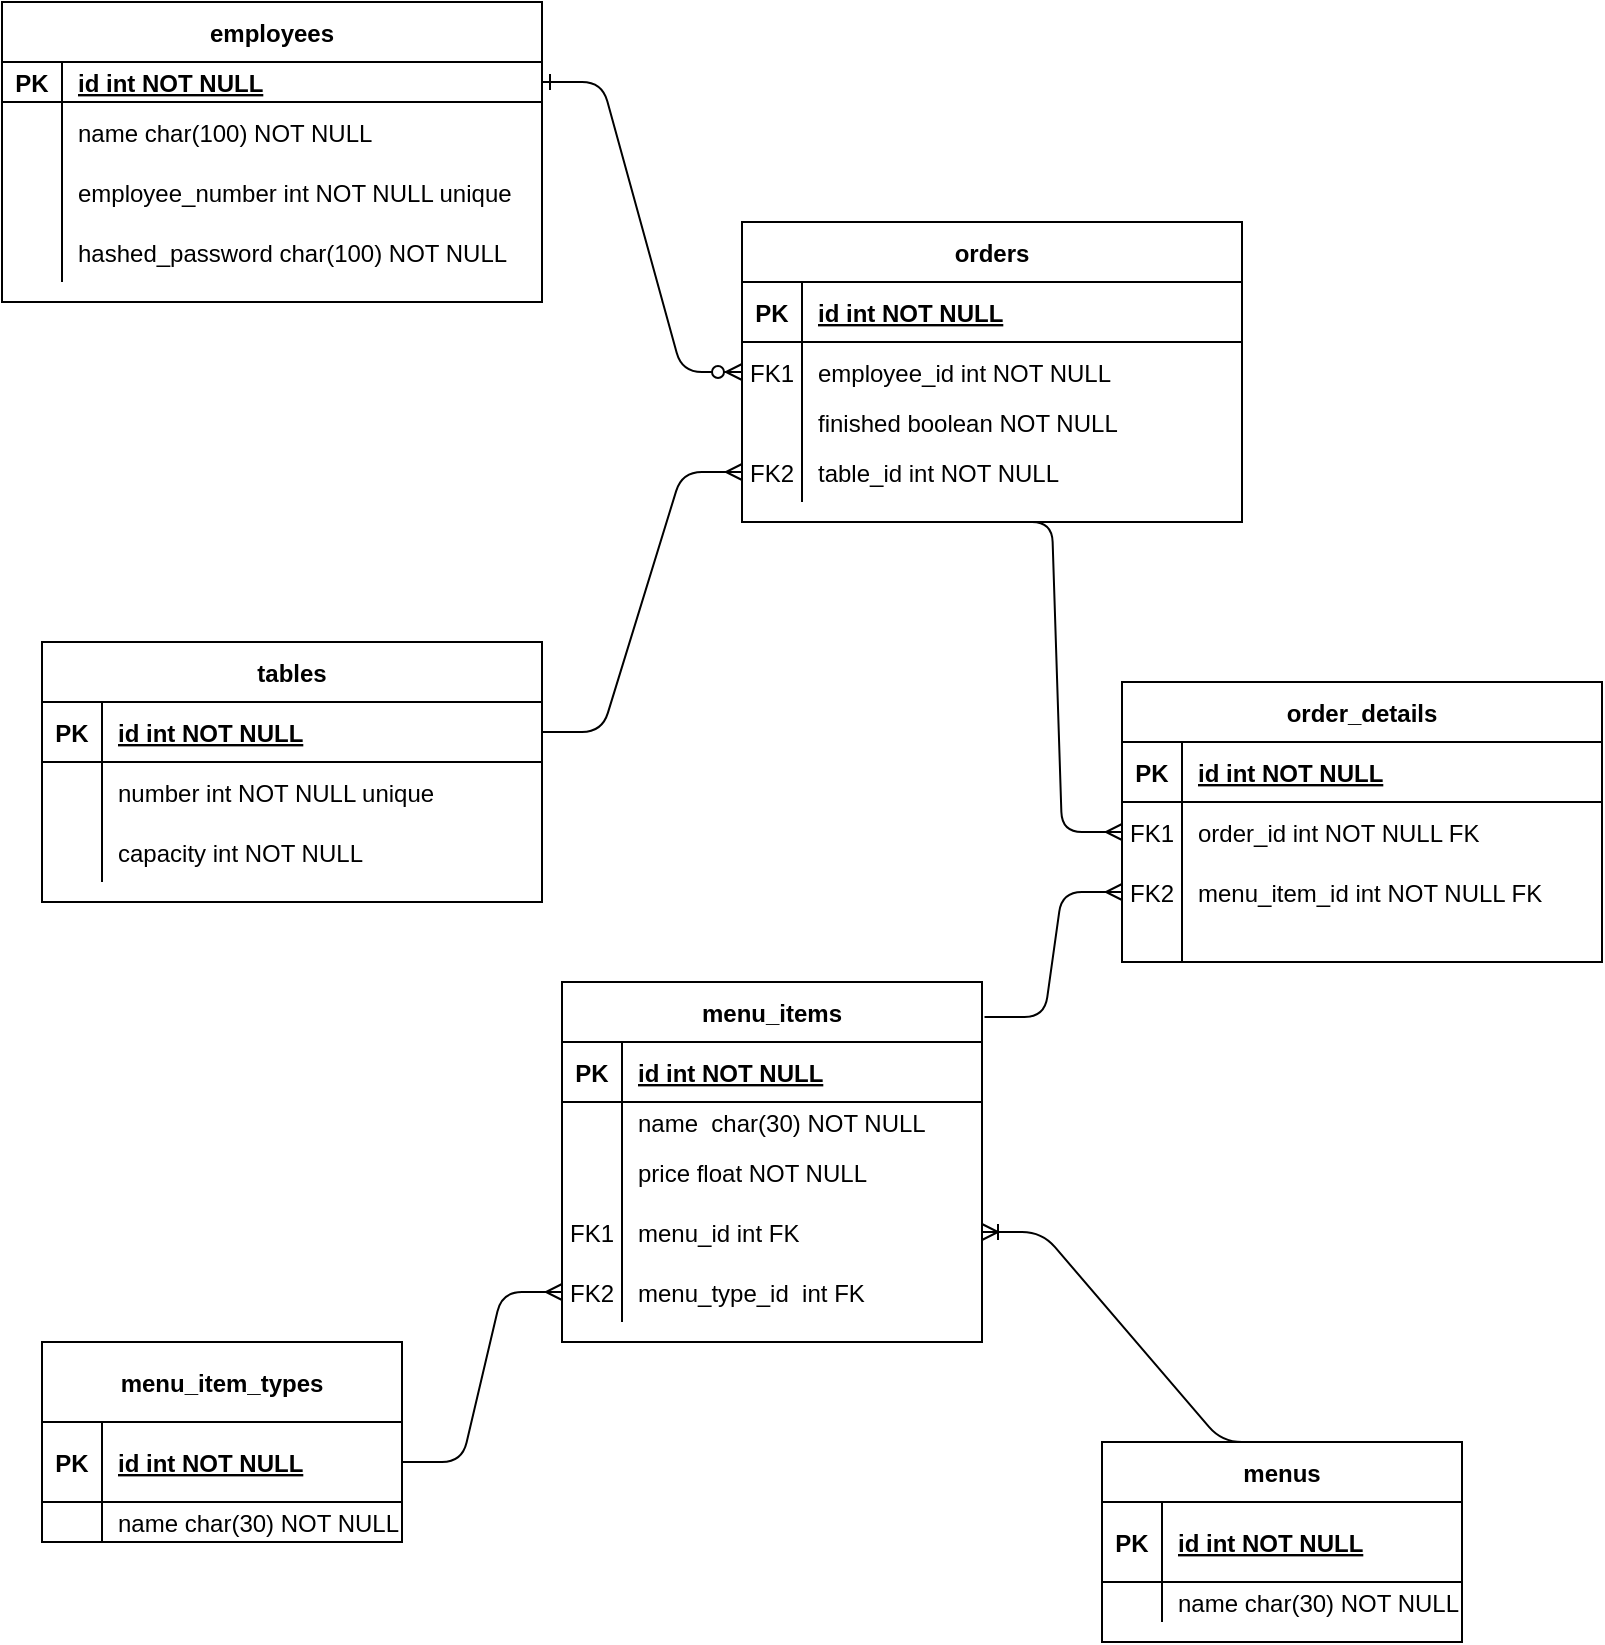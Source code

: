 <mxfile version="13.7.9" type="device"><diagram id="R2lEEEUBdFMjLlhIrx00" name="Page-1"><mxGraphModel dx="1264" dy="592" grid="1" gridSize="10" guides="1" tooltips="1" connect="1" arrows="1" fold="1" page="1" pageScale="1" pageWidth="850" pageHeight="1100" math="0" shadow="0" extFonts="Permanent Marker^https://fonts.googleapis.com/css?family=Permanent+Marker"><root><mxCell id="0"/><mxCell id="1" parent="0"/><mxCell id="C-vyLk0tnHw3VtMMgP7b-1" value="" style="edgeStyle=entityRelationEdgeStyle;endArrow=ERzeroToMany;startArrow=ERone;endFill=1;startFill=0;" parent="1" source="C-vyLk0tnHw3VtMMgP7b-24" target="C-vyLk0tnHw3VtMMgP7b-6" edge="1"><mxGeometry width="100" height="100" relative="1" as="geometry"><mxPoint x="340" y="720" as="sourcePoint"/><mxPoint x="440" y="620" as="targetPoint"/></mxGeometry></mxCell><mxCell id="CxByVcyvrKSlMDPvFRjc-33" value="" style="edgeStyle=entityRelationEdgeStyle;fontSize=12;html=1;endArrow=ERmany;" edge="1" parent="1" source="C-vyLk0tnHw3VtMMgP7b-14" target="CxByVcyvrKSlMDPvFRjc-2"><mxGeometry width="100" height="100" relative="1" as="geometry"><mxPoint x="490" y="360" as="sourcePoint"/><mxPoint x="610" y="450" as="targetPoint"/></mxGeometry></mxCell><mxCell id="CxByVcyvrKSlMDPvFRjc-48" value="" style="edgeStyle=entityRelationEdgeStyle;fontSize=12;html=1;endArrow=ERmany;entryX=0;entryY=0.5;entryDx=0;entryDy=0;exitX=0.5;exitY=1;exitDx=0;exitDy=0;" edge="1" parent="1" source="C-vyLk0tnHw3VtMMgP7b-2" target="CxByVcyvrKSlMDPvFRjc-38"><mxGeometry width="100" height="100" relative="1" as="geometry"><mxPoint x="610" y="368" as="sourcePoint"/><mxPoint x="770" y="620" as="targetPoint"/></mxGeometry></mxCell><mxCell id="C-vyLk0tnHw3VtMMgP7b-23" value="employees" style="shape=table;startSize=30;container=1;collapsible=1;childLayout=tableLayout;fixedRows=1;rowLines=0;fontStyle=1;align=center;resizeLast=1;" parent="1" vertex="1"><mxGeometry x="30" y="150" width="270" height="150" as="geometry"/></mxCell><mxCell id="C-vyLk0tnHw3VtMMgP7b-24" value="" style="shape=partialRectangle;collapsible=0;dropTarget=0;pointerEvents=0;fillColor=none;points=[[0,0.5],[1,0.5]];portConstraint=eastwest;top=0;left=0;right=0;bottom=1;" parent="C-vyLk0tnHw3VtMMgP7b-23" vertex="1"><mxGeometry y="30" width="270" height="20" as="geometry"/></mxCell><mxCell id="C-vyLk0tnHw3VtMMgP7b-25" value="PK" style="shape=partialRectangle;overflow=hidden;connectable=0;fillColor=none;top=0;left=0;bottom=0;right=0;fontStyle=1;" parent="C-vyLk0tnHw3VtMMgP7b-24" vertex="1"><mxGeometry width="30" height="20" as="geometry"/></mxCell><mxCell id="C-vyLk0tnHw3VtMMgP7b-26" value="id int NOT NULL " style="shape=partialRectangle;overflow=hidden;connectable=0;fillColor=none;top=0;left=0;bottom=0;right=0;align=left;spacingLeft=6;fontStyle=5;" parent="C-vyLk0tnHw3VtMMgP7b-24" vertex="1"><mxGeometry x="30" width="240" height="20" as="geometry"/></mxCell><mxCell id="C-vyLk0tnHw3VtMMgP7b-27" value="" style="shape=partialRectangle;collapsible=0;dropTarget=0;pointerEvents=0;fillColor=none;points=[[0,0.5],[1,0.5]];portConstraint=eastwest;top=0;left=0;right=0;bottom=0;" parent="C-vyLk0tnHw3VtMMgP7b-23" vertex="1"><mxGeometry y="50" width="270" height="30" as="geometry"/></mxCell><mxCell id="C-vyLk0tnHw3VtMMgP7b-28" value="" style="shape=partialRectangle;overflow=hidden;connectable=0;fillColor=none;top=0;left=0;bottom=0;right=0;" parent="C-vyLk0tnHw3VtMMgP7b-27" vertex="1"><mxGeometry width="30" height="30" as="geometry"/></mxCell><mxCell id="C-vyLk0tnHw3VtMMgP7b-29" value="name char(100) NOT NULL" style="shape=partialRectangle;overflow=hidden;connectable=0;fillColor=none;top=0;left=0;bottom=0;right=0;align=left;spacingLeft=6;" parent="C-vyLk0tnHw3VtMMgP7b-27" vertex="1"><mxGeometry x="30" width="240" height="30" as="geometry"/></mxCell><mxCell id="CxByVcyvrKSlMDPvFRjc-24" value="" style="shape=partialRectangle;collapsible=0;dropTarget=0;pointerEvents=0;fillColor=none;points=[[0,0.5],[1,0.5]];portConstraint=eastwest;top=0;left=0;right=0;bottom=0;" vertex="1" parent="C-vyLk0tnHw3VtMMgP7b-23"><mxGeometry y="80" width="270" height="30" as="geometry"/></mxCell><mxCell id="CxByVcyvrKSlMDPvFRjc-25" value="" style="shape=partialRectangle;overflow=hidden;connectable=0;fillColor=none;top=0;left=0;bottom=0;right=0;" vertex="1" parent="CxByVcyvrKSlMDPvFRjc-24"><mxGeometry width="30" height="30" as="geometry"/></mxCell><mxCell id="CxByVcyvrKSlMDPvFRjc-26" value="employee_number int NOT NULL unique" style="shape=partialRectangle;overflow=hidden;connectable=0;fillColor=none;top=0;left=0;bottom=0;right=0;align=left;spacingLeft=6;" vertex="1" parent="CxByVcyvrKSlMDPvFRjc-24"><mxGeometry x="30" width="240" height="30" as="geometry"/></mxCell><mxCell id="CxByVcyvrKSlMDPvFRjc-27" value="" style="shape=partialRectangle;collapsible=0;dropTarget=0;pointerEvents=0;fillColor=none;points=[[0,0.5],[1,0.5]];portConstraint=eastwest;top=0;left=0;right=0;bottom=0;" vertex="1" parent="C-vyLk0tnHw3VtMMgP7b-23"><mxGeometry y="110" width="270" height="30" as="geometry"/></mxCell><mxCell id="CxByVcyvrKSlMDPvFRjc-28" value="" style="shape=partialRectangle;overflow=hidden;connectable=0;fillColor=none;top=0;left=0;bottom=0;right=0;" vertex="1" parent="CxByVcyvrKSlMDPvFRjc-27"><mxGeometry width="30" height="30" as="geometry"/></mxCell><mxCell id="CxByVcyvrKSlMDPvFRjc-29" value="hashed_password char(100) NOT NULL" style="shape=partialRectangle;overflow=hidden;connectable=0;fillColor=none;top=0;left=0;bottom=0;right=0;align=left;spacingLeft=6;" vertex="1" parent="CxByVcyvrKSlMDPvFRjc-27"><mxGeometry x="30" width="240" height="30" as="geometry"/></mxCell><mxCell id="CxByVcyvrKSlMDPvFRjc-79" value="" style="edgeStyle=entityRelationEdgeStyle;fontSize=12;html=1;endArrow=ERmany;exitX=1.006;exitY=0.097;exitDx=0;exitDy=0;entryX=0;entryY=0.5;entryDx=0;entryDy=0;exitPerimeter=0;" edge="1" parent="1" source="CxByVcyvrKSlMDPvFRjc-50" target="CxByVcyvrKSlMDPvFRjc-41"><mxGeometry width="100" height="100" relative="1" as="geometry"><mxPoint x="640" y="660" as="sourcePoint"/><mxPoint x="740" y="560" as="targetPoint"/></mxGeometry></mxCell><mxCell id="CxByVcyvrKSlMDPvFRjc-93" value="" style="edgeStyle=entityRelationEdgeStyle;fontSize=12;html=1;endArrow=ERmany;" edge="1" parent="1" source="CxByVcyvrKSlMDPvFRjc-81" target="CxByVcyvrKSlMDPvFRjc-76"><mxGeometry width="100" height="100" relative="1" as="geometry"><mxPoint x="1010" y="420" as="sourcePoint"/><mxPoint x="740" y="560" as="targetPoint"/></mxGeometry></mxCell><mxCell id="C-vyLk0tnHw3VtMMgP7b-13" value="tables" style="shape=table;startSize=30;container=1;collapsible=1;childLayout=tableLayout;fixedRows=1;rowLines=0;fontStyle=1;align=center;resizeLast=1;" parent="1" vertex="1"><mxGeometry x="50" y="470" width="250" height="130" as="geometry"/></mxCell><mxCell id="C-vyLk0tnHw3VtMMgP7b-14" value="" style="shape=partialRectangle;collapsible=0;dropTarget=0;pointerEvents=0;fillColor=none;points=[[0,0.5],[1,0.5]];portConstraint=eastwest;top=0;left=0;right=0;bottom=1;" parent="C-vyLk0tnHw3VtMMgP7b-13" vertex="1"><mxGeometry y="30" width="250" height="30" as="geometry"/></mxCell><mxCell id="C-vyLk0tnHw3VtMMgP7b-15" value="PK" style="shape=partialRectangle;overflow=hidden;connectable=0;fillColor=none;top=0;left=0;bottom=0;right=0;fontStyle=1;" parent="C-vyLk0tnHw3VtMMgP7b-14" vertex="1"><mxGeometry width="30" height="30" as="geometry"/></mxCell><mxCell id="C-vyLk0tnHw3VtMMgP7b-16" value="id int NOT NULL " style="shape=partialRectangle;overflow=hidden;connectable=0;fillColor=none;top=0;left=0;bottom=0;right=0;align=left;spacingLeft=6;fontStyle=5;" parent="C-vyLk0tnHw3VtMMgP7b-14" vertex="1"><mxGeometry x="30" width="220" height="30" as="geometry"/></mxCell><mxCell id="C-vyLk0tnHw3VtMMgP7b-17" value="" style="shape=partialRectangle;collapsible=0;dropTarget=0;pointerEvents=0;fillColor=none;points=[[0,0.5],[1,0.5]];portConstraint=eastwest;top=0;left=0;right=0;bottom=0;" parent="C-vyLk0tnHw3VtMMgP7b-13" vertex="1"><mxGeometry y="60" width="250" height="30" as="geometry"/></mxCell><mxCell id="C-vyLk0tnHw3VtMMgP7b-18" value="" style="shape=partialRectangle;overflow=hidden;connectable=0;fillColor=none;top=0;left=0;bottom=0;right=0;" parent="C-vyLk0tnHw3VtMMgP7b-17" vertex="1"><mxGeometry width="30" height="30" as="geometry"/></mxCell><mxCell id="C-vyLk0tnHw3VtMMgP7b-19" value="number int NOT NULL unique" style="shape=partialRectangle;overflow=hidden;connectable=0;fillColor=none;top=0;left=0;bottom=0;right=0;align=left;spacingLeft=6;" parent="C-vyLk0tnHw3VtMMgP7b-17" vertex="1"><mxGeometry x="30" width="220" height="30" as="geometry"/></mxCell><mxCell id="C-vyLk0tnHw3VtMMgP7b-20" value="" style="shape=partialRectangle;collapsible=0;dropTarget=0;pointerEvents=0;fillColor=none;points=[[0,0.5],[1,0.5]];portConstraint=eastwest;top=0;left=0;right=0;bottom=0;" parent="C-vyLk0tnHw3VtMMgP7b-13" vertex="1"><mxGeometry y="90" width="250" height="30" as="geometry"/></mxCell><mxCell id="C-vyLk0tnHw3VtMMgP7b-21" value="" style="shape=partialRectangle;overflow=hidden;connectable=0;fillColor=none;top=0;left=0;bottom=0;right=0;" parent="C-vyLk0tnHw3VtMMgP7b-20" vertex="1"><mxGeometry width="30" height="30" as="geometry"/></mxCell><mxCell id="C-vyLk0tnHw3VtMMgP7b-22" value="capacity int NOT NULL" style="shape=partialRectangle;overflow=hidden;connectable=0;fillColor=none;top=0;left=0;bottom=0;right=0;align=left;spacingLeft=6;" parent="C-vyLk0tnHw3VtMMgP7b-20" vertex="1"><mxGeometry x="30" width="220" height="30" as="geometry"/></mxCell><mxCell id="C-vyLk0tnHw3VtMMgP7b-2" value="orders" style="shape=table;startSize=30;container=1;collapsible=1;childLayout=tableLayout;fixedRows=1;rowLines=0;fontStyle=1;align=center;resizeLast=1;" parent="1" vertex="1"><mxGeometry x="400" y="260" width="250" height="150" as="geometry"/></mxCell><mxCell id="C-vyLk0tnHw3VtMMgP7b-3" value="" style="shape=partialRectangle;collapsible=0;dropTarget=0;pointerEvents=0;fillColor=none;points=[[0,0.5],[1,0.5]];portConstraint=eastwest;top=0;left=0;right=0;bottom=1;" parent="C-vyLk0tnHw3VtMMgP7b-2" vertex="1"><mxGeometry y="30" width="250" height="30" as="geometry"/></mxCell><mxCell id="C-vyLk0tnHw3VtMMgP7b-4" value="PK" style="shape=partialRectangle;overflow=hidden;connectable=0;fillColor=none;top=0;left=0;bottom=0;right=0;fontStyle=1;" parent="C-vyLk0tnHw3VtMMgP7b-3" vertex="1"><mxGeometry width="30" height="30" as="geometry"/></mxCell><mxCell id="C-vyLk0tnHw3VtMMgP7b-5" value="id int NOT NULL " style="shape=partialRectangle;overflow=hidden;connectable=0;fillColor=none;top=0;left=0;bottom=0;right=0;align=left;spacingLeft=6;fontStyle=5;" parent="C-vyLk0tnHw3VtMMgP7b-3" vertex="1"><mxGeometry x="30" width="220" height="30" as="geometry"/></mxCell><mxCell id="C-vyLk0tnHw3VtMMgP7b-6" value="" style="shape=partialRectangle;collapsible=0;dropTarget=0;pointerEvents=0;fillColor=none;points=[[0,0.5],[1,0.5]];portConstraint=eastwest;top=0;left=0;right=0;bottom=0;" parent="C-vyLk0tnHw3VtMMgP7b-2" vertex="1"><mxGeometry y="60" width="250" height="30" as="geometry"/></mxCell><mxCell id="C-vyLk0tnHw3VtMMgP7b-7" value="FK1" style="shape=partialRectangle;overflow=hidden;connectable=0;fillColor=none;top=0;left=0;bottom=0;right=0;" parent="C-vyLk0tnHw3VtMMgP7b-6" vertex="1"><mxGeometry width="30" height="30" as="geometry"/></mxCell><mxCell id="C-vyLk0tnHw3VtMMgP7b-8" value="employee_id int NOT NULL" style="shape=partialRectangle;overflow=hidden;connectable=0;fillColor=none;top=0;left=0;bottom=0;right=0;align=left;spacingLeft=6;" parent="C-vyLk0tnHw3VtMMgP7b-6" vertex="1"><mxGeometry x="30" width="220" height="30" as="geometry"/></mxCell><mxCell id="C-vyLk0tnHw3VtMMgP7b-9" value="" style="shape=partialRectangle;collapsible=0;dropTarget=0;pointerEvents=0;fillColor=none;points=[[0,0.5],[1,0.5]];portConstraint=eastwest;top=0;left=0;right=0;bottom=0;" parent="C-vyLk0tnHw3VtMMgP7b-2" vertex="1"><mxGeometry y="90" width="250" height="20" as="geometry"/></mxCell><mxCell id="C-vyLk0tnHw3VtMMgP7b-10" value="" style="shape=partialRectangle;overflow=hidden;connectable=0;fillColor=none;top=0;left=0;bottom=0;right=0;" parent="C-vyLk0tnHw3VtMMgP7b-9" vertex="1"><mxGeometry width="30" height="20" as="geometry"/></mxCell><mxCell id="C-vyLk0tnHw3VtMMgP7b-11" value="finished boolean NOT NULL" style="shape=partialRectangle;overflow=hidden;connectable=0;fillColor=none;top=0;left=0;bottom=0;right=0;align=left;spacingLeft=6;" parent="C-vyLk0tnHw3VtMMgP7b-9" vertex="1"><mxGeometry x="30" width="220" height="20" as="geometry"/></mxCell><mxCell id="CxByVcyvrKSlMDPvFRjc-2" value="" style="shape=partialRectangle;collapsible=0;dropTarget=0;pointerEvents=0;fillColor=none;points=[[0,0.5],[1,0.5]];portConstraint=eastwest;top=0;left=0;right=0;bottom=0;" vertex="1" parent="C-vyLk0tnHw3VtMMgP7b-2"><mxGeometry y="110" width="250" height="30" as="geometry"/></mxCell><mxCell id="CxByVcyvrKSlMDPvFRjc-3" value="FK2" style="shape=partialRectangle;overflow=hidden;connectable=0;fillColor=none;top=0;left=0;bottom=0;right=0;" vertex="1" parent="CxByVcyvrKSlMDPvFRjc-2"><mxGeometry width="30" height="30" as="geometry"/></mxCell><mxCell id="CxByVcyvrKSlMDPvFRjc-4" value="table_id int NOT NULL" style="shape=partialRectangle;overflow=hidden;connectable=0;fillColor=none;top=0;left=0;bottom=0;right=0;align=left;spacingLeft=6;" vertex="1" parent="CxByVcyvrKSlMDPvFRjc-2"><mxGeometry x="30" width="220" height="30" as="geometry"/></mxCell><mxCell id="CxByVcyvrKSlMDPvFRjc-34" value="order_details" style="shape=table;startSize=30;container=1;collapsible=1;childLayout=tableLayout;fixedRows=1;rowLines=0;fontStyle=1;align=center;resizeLast=1;" vertex="1" parent="1"><mxGeometry x="590" y="490" width="240" height="140" as="geometry"/></mxCell><mxCell id="CxByVcyvrKSlMDPvFRjc-35" value="" style="shape=partialRectangle;collapsible=0;dropTarget=0;pointerEvents=0;fillColor=none;top=0;left=0;bottom=1;right=0;points=[[0,0.5],[1,0.5]];portConstraint=eastwest;" vertex="1" parent="CxByVcyvrKSlMDPvFRjc-34"><mxGeometry y="30" width="240" height="30" as="geometry"/></mxCell><mxCell id="CxByVcyvrKSlMDPvFRjc-36" value="PK" style="shape=partialRectangle;connectable=0;fillColor=none;top=0;left=0;bottom=0;right=0;fontStyle=1;overflow=hidden;" vertex="1" parent="CxByVcyvrKSlMDPvFRjc-35"><mxGeometry width="30" height="30" as="geometry"/></mxCell><mxCell id="CxByVcyvrKSlMDPvFRjc-37" value="id int NOT NULL" style="shape=partialRectangle;connectable=0;fillColor=none;top=0;left=0;bottom=0;right=0;align=left;spacingLeft=6;fontStyle=5;overflow=hidden;" vertex="1" parent="CxByVcyvrKSlMDPvFRjc-35"><mxGeometry x="30" width="210" height="30" as="geometry"/></mxCell><mxCell id="CxByVcyvrKSlMDPvFRjc-38" value="" style="shape=partialRectangle;collapsible=0;dropTarget=0;pointerEvents=0;fillColor=none;top=0;left=0;bottom=0;right=0;points=[[0,0.5],[1,0.5]];portConstraint=eastwest;" vertex="1" parent="CxByVcyvrKSlMDPvFRjc-34"><mxGeometry y="60" width="240" height="30" as="geometry"/></mxCell><mxCell id="CxByVcyvrKSlMDPvFRjc-39" value="FK1" style="shape=partialRectangle;connectable=0;fillColor=none;top=0;left=0;bottom=0;right=0;editable=1;overflow=hidden;" vertex="1" parent="CxByVcyvrKSlMDPvFRjc-38"><mxGeometry width="30" height="30" as="geometry"/></mxCell><mxCell id="CxByVcyvrKSlMDPvFRjc-40" value="order_id int NOT NULL FK" style="shape=partialRectangle;connectable=0;fillColor=none;top=0;left=0;bottom=0;right=0;align=left;spacingLeft=6;overflow=hidden;" vertex="1" parent="CxByVcyvrKSlMDPvFRjc-38"><mxGeometry x="30" width="210" height="30" as="geometry"/></mxCell><mxCell id="CxByVcyvrKSlMDPvFRjc-41" value="" style="shape=partialRectangle;collapsible=0;dropTarget=0;pointerEvents=0;fillColor=none;top=0;left=0;bottom=0;right=0;points=[[0,0.5],[1,0.5]];portConstraint=eastwest;" vertex="1" parent="CxByVcyvrKSlMDPvFRjc-34"><mxGeometry y="90" width="240" height="30" as="geometry"/></mxCell><mxCell id="CxByVcyvrKSlMDPvFRjc-42" value="FK2" style="shape=partialRectangle;connectable=0;fillColor=none;top=0;left=0;bottom=0;right=0;editable=1;overflow=hidden;" vertex="1" parent="CxByVcyvrKSlMDPvFRjc-41"><mxGeometry width="30" height="30" as="geometry"/></mxCell><mxCell id="CxByVcyvrKSlMDPvFRjc-43" value="menu_item_id int NOT NULL FK" style="shape=partialRectangle;connectable=0;fillColor=none;top=0;left=0;bottom=0;right=0;align=left;spacingLeft=6;overflow=hidden;" vertex="1" parent="CxByVcyvrKSlMDPvFRjc-41"><mxGeometry x="30" width="210" height="30" as="geometry"/></mxCell><mxCell id="CxByVcyvrKSlMDPvFRjc-44" value="" style="shape=partialRectangle;collapsible=0;dropTarget=0;pointerEvents=0;fillColor=none;top=0;left=0;bottom=0;right=0;points=[[0,0.5],[1,0.5]];portConstraint=eastwest;" vertex="1" parent="CxByVcyvrKSlMDPvFRjc-34"><mxGeometry y="120" width="240" height="20" as="geometry"/></mxCell><mxCell id="CxByVcyvrKSlMDPvFRjc-45" value="" style="shape=partialRectangle;connectable=0;fillColor=none;top=0;left=0;bottom=0;right=0;editable=1;overflow=hidden;" vertex="1" parent="CxByVcyvrKSlMDPvFRjc-44"><mxGeometry width="30" height="20" as="geometry"/></mxCell><mxCell id="CxByVcyvrKSlMDPvFRjc-46" value="" style="shape=partialRectangle;connectable=0;fillColor=none;top=0;left=0;bottom=0;right=0;align=left;spacingLeft=6;overflow=hidden;" vertex="1" parent="CxByVcyvrKSlMDPvFRjc-44"><mxGeometry x="30" width="210" height="20" as="geometry"/></mxCell><mxCell id="CxByVcyvrKSlMDPvFRjc-50" value="menu_items" style="shape=table;startSize=30;container=1;collapsible=1;childLayout=tableLayout;fixedRows=1;rowLines=0;fontStyle=1;align=center;resizeLast=1;" vertex="1" parent="1"><mxGeometry x="310" y="640" width="210" height="180" as="geometry"/></mxCell><mxCell id="CxByVcyvrKSlMDPvFRjc-51" value="" style="shape=partialRectangle;collapsible=0;dropTarget=0;pointerEvents=0;fillColor=none;top=0;left=0;bottom=1;right=0;points=[[0,0.5],[1,0.5]];portConstraint=eastwest;" vertex="1" parent="CxByVcyvrKSlMDPvFRjc-50"><mxGeometry y="30" width="210" height="30" as="geometry"/></mxCell><mxCell id="CxByVcyvrKSlMDPvFRjc-52" value="PK" style="shape=partialRectangle;connectable=0;fillColor=none;top=0;left=0;bottom=0;right=0;fontStyle=1;overflow=hidden;" vertex="1" parent="CxByVcyvrKSlMDPvFRjc-51"><mxGeometry width="30" height="30" as="geometry"/></mxCell><mxCell id="CxByVcyvrKSlMDPvFRjc-53" value="id int NOT NULL" style="shape=partialRectangle;connectable=0;fillColor=none;top=0;left=0;bottom=0;right=0;align=left;spacingLeft=6;fontStyle=5;overflow=hidden;" vertex="1" parent="CxByVcyvrKSlMDPvFRjc-51"><mxGeometry x="30" width="180" height="30" as="geometry"/></mxCell><mxCell id="CxByVcyvrKSlMDPvFRjc-54" value="" style="shape=partialRectangle;collapsible=0;dropTarget=0;pointerEvents=0;fillColor=none;top=0;left=0;bottom=0;right=0;points=[[0,0.5],[1,0.5]];portConstraint=eastwest;" vertex="1" parent="CxByVcyvrKSlMDPvFRjc-50"><mxGeometry y="60" width="210" height="20" as="geometry"/></mxCell><mxCell id="CxByVcyvrKSlMDPvFRjc-55" value="" style="shape=partialRectangle;connectable=0;fillColor=none;top=0;left=0;bottom=0;right=0;editable=1;overflow=hidden;" vertex="1" parent="CxByVcyvrKSlMDPvFRjc-54"><mxGeometry width="30" height="20" as="geometry"/></mxCell><mxCell id="CxByVcyvrKSlMDPvFRjc-56" value="name  char(30) NOT NULL" style="shape=partialRectangle;connectable=0;fillColor=none;top=0;left=0;bottom=0;right=0;align=left;spacingLeft=6;overflow=hidden;" vertex="1" parent="CxByVcyvrKSlMDPvFRjc-54"><mxGeometry x="30" width="180" height="20" as="geometry"/></mxCell><mxCell id="CxByVcyvrKSlMDPvFRjc-57" value="" style="shape=partialRectangle;collapsible=0;dropTarget=0;pointerEvents=0;fillColor=none;top=0;left=0;bottom=0;right=0;points=[[0,0.5],[1,0.5]];portConstraint=eastwest;" vertex="1" parent="CxByVcyvrKSlMDPvFRjc-50"><mxGeometry y="80" width="210" height="30" as="geometry"/></mxCell><mxCell id="CxByVcyvrKSlMDPvFRjc-58" value="" style="shape=partialRectangle;connectable=0;fillColor=none;top=0;left=0;bottom=0;right=0;editable=1;overflow=hidden;" vertex="1" parent="CxByVcyvrKSlMDPvFRjc-57"><mxGeometry width="30" height="30" as="geometry"/></mxCell><mxCell id="CxByVcyvrKSlMDPvFRjc-59" value="price float NOT NULL" style="shape=partialRectangle;connectable=0;fillColor=none;top=0;left=0;bottom=0;right=0;align=left;spacingLeft=6;overflow=hidden;" vertex="1" parent="CxByVcyvrKSlMDPvFRjc-57"><mxGeometry x="30" width="180" height="30" as="geometry"/></mxCell><mxCell id="CxByVcyvrKSlMDPvFRjc-60" value="" style="shape=partialRectangle;collapsible=0;dropTarget=0;pointerEvents=0;fillColor=none;top=0;left=0;bottom=0;right=0;points=[[0,0.5],[1,0.5]];portConstraint=eastwest;" vertex="1" parent="CxByVcyvrKSlMDPvFRjc-50"><mxGeometry y="110" width="210" height="30" as="geometry"/></mxCell><mxCell id="CxByVcyvrKSlMDPvFRjc-61" value="FK1" style="shape=partialRectangle;connectable=0;fillColor=none;top=0;left=0;bottom=0;right=0;editable=1;overflow=hidden;" vertex="1" parent="CxByVcyvrKSlMDPvFRjc-60"><mxGeometry width="30" height="30" as="geometry"/></mxCell><mxCell id="CxByVcyvrKSlMDPvFRjc-62" value="menu_id int FK" style="shape=partialRectangle;connectable=0;fillColor=none;top=0;left=0;bottom=0;right=0;align=left;spacingLeft=6;overflow=hidden;" vertex="1" parent="CxByVcyvrKSlMDPvFRjc-60"><mxGeometry x="30" width="180" height="30" as="geometry"/></mxCell><mxCell id="CxByVcyvrKSlMDPvFRjc-76" value="" style="shape=partialRectangle;collapsible=0;dropTarget=0;pointerEvents=0;fillColor=none;top=0;left=0;bottom=0;right=0;points=[[0,0.5],[1,0.5]];portConstraint=eastwest;" vertex="1" parent="CxByVcyvrKSlMDPvFRjc-50"><mxGeometry y="140" width="210" height="30" as="geometry"/></mxCell><mxCell id="CxByVcyvrKSlMDPvFRjc-77" value="FK2" style="shape=partialRectangle;connectable=0;fillColor=none;top=0;left=0;bottom=0;right=0;editable=1;overflow=hidden;" vertex="1" parent="CxByVcyvrKSlMDPvFRjc-76"><mxGeometry width="30" height="30" as="geometry"/></mxCell><mxCell id="CxByVcyvrKSlMDPvFRjc-78" value="menu_type_id  int FK" style="shape=partialRectangle;connectable=0;fillColor=none;top=0;left=0;bottom=0;right=0;align=left;spacingLeft=6;overflow=hidden;" vertex="1" parent="CxByVcyvrKSlMDPvFRjc-76"><mxGeometry x="30" width="180" height="30" as="geometry"/></mxCell><mxCell id="CxByVcyvrKSlMDPvFRjc-80" value="menu_item_types" style="shape=table;startSize=40;container=1;collapsible=1;childLayout=tableLayout;fixedRows=1;rowLines=0;fontStyle=1;align=center;resizeLast=1;" vertex="1" parent="1"><mxGeometry x="50" y="820" width="180" height="100" as="geometry"/></mxCell><mxCell id="CxByVcyvrKSlMDPvFRjc-81" value="" style="shape=partialRectangle;collapsible=0;dropTarget=0;pointerEvents=0;fillColor=none;top=0;left=0;bottom=1;right=0;points=[[0,0.5],[1,0.5]];portConstraint=eastwest;" vertex="1" parent="CxByVcyvrKSlMDPvFRjc-80"><mxGeometry y="40" width="180" height="40" as="geometry"/></mxCell><mxCell id="CxByVcyvrKSlMDPvFRjc-82" value="PK" style="shape=partialRectangle;connectable=0;fillColor=none;top=0;left=0;bottom=0;right=0;fontStyle=1;overflow=hidden;" vertex="1" parent="CxByVcyvrKSlMDPvFRjc-81"><mxGeometry width="30" height="40" as="geometry"/></mxCell><mxCell id="CxByVcyvrKSlMDPvFRjc-83" value="id int NOT NULL" style="shape=partialRectangle;connectable=0;fillColor=none;top=0;left=0;bottom=0;right=0;align=left;spacingLeft=6;fontStyle=5;overflow=hidden;" vertex="1" parent="CxByVcyvrKSlMDPvFRjc-81"><mxGeometry x="30" width="150" height="40" as="geometry"/></mxCell><mxCell id="CxByVcyvrKSlMDPvFRjc-84" value="" style="shape=partialRectangle;collapsible=0;dropTarget=0;pointerEvents=0;fillColor=none;top=0;left=0;bottom=0;right=0;points=[[0,0.5],[1,0.5]];portConstraint=eastwest;" vertex="1" parent="CxByVcyvrKSlMDPvFRjc-80"><mxGeometry y="80" width="180" height="20" as="geometry"/></mxCell><mxCell id="CxByVcyvrKSlMDPvFRjc-85" value="" style="shape=partialRectangle;connectable=0;fillColor=none;top=0;left=0;bottom=0;right=0;editable=1;overflow=hidden;" vertex="1" parent="CxByVcyvrKSlMDPvFRjc-84"><mxGeometry width="30" height="20" as="geometry"/></mxCell><mxCell id="CxByVcyvrKSlMDPvFRjc-86" value="name char(30) NOT NULL" style="shape=partialRectangle;connectable=0;fillColor=none;top=0;left=0;bottom=0;right=0;align=left;spacingLeft=6;overflow=hidden;" vertex="1" parent="CxByVcyvrKSlMDPvFRjc-84"><mxGeometry x="30" width="150" height="20" as="geometry"/></mxCell><mxCell id="CxByVcyvrKSlMDPvFRjc-94" value="menus" style="shape=table;startSize=30;container=1;collapsible=1;childLayout=tableLayout;fixedRows=1;rowLines=0;fontStyle=1;align=center;resizeLast=1;" vertex="1" parent="1"><mxGeometry x="580" y="870" width="180" height="100" as="geometry"/></mxCell><mxCell id="CxByVcyvrKSlMDPvFRjc-95" value="" style="shape=partialRectangle;collapsible=0;dropTarget=0;pointerEvents=0;fillColor=none;top=0;left=0;bottom=1;right=0;points=[[0,0.5],[1,0.5]];portConstraint=eastwest;" vertex="1" parent="CxByVcyvrKSlMDPvFRjc-94"><mxGeometry y="30" width="180" height="40" as="geometry"/></mxCell><mxCell id="CxByVcyvrKSlMDPvFRjc-96" value="PK" style="shape=partialRectangle;connectable=0;fillColor=none;top=0;left=0;bottom=0;right=0;fontStyle=1;overflow=hidden;" vertex="1" parent="CxByVcyvrKSlMDPvFRjc-95"><mxGeometry width="30" height="40" as="geometry"/></mxCell><mxCell id="CxByVcyvrKSlMDPvFRjc-97" value="id int NOT NULL" style="shape=partialRectangle;connectable=0;fillColor=none;top=0;left=0;bottom=0;right=0;align=left;spacingLeft=6;fontStyle=5;overflow=hidden;" vertex="1" parent="CxByVcyvrKSlMDPvFRjc-95"><mxGeometry x="30" width="150" height="40" as="geometry"/></mxCell><mxCell id="CxByVcyvrKSlMDPvFRjc-98" value="" style="shape=partialRectangle;collapsible=0;dropTarget=0;pointerEvents=0;fillColor=none;top=0;left=0;bottom=0;right=0;points=[[0,0.5],[1,0.5]];portConstraint=eastwest;" vertex="1" parent="CxByVcyvrKSlMDPvFRjc-94"><mxGeometry y="70" width="180" height="20" as="geometry"/></mxCell><mxCell id="CxByVcyvrKSlMDPvFRjc-99" value="" style="shape=partialRectangle;connectable=0;fillColor=none;top=0;left=0;bottom=0;right=0;editable=1;overflow=hidden;" vertex="1" parent="CxByVcyvrKSlMDPvFRjc-98"><mxGeometry width="30" height="20" as="geometry"/></mxCell><mxCell id="CxByVcyvrKSlMDPvFRjc-100" value="name char(30) NOT NULL" style="shape=partialRectangle;connectable=0;fillColor=none;top=0;left=0;bottom=0;right=0;align=left;spacingLeft=6;overflow=hidden;" vertex="1" parent="CxByVcyvrKSlMDPvFRjc-98"><mxGeometry x="30" width="150" height="20" as="geometry"/></mxCell><mxCell id="CxByVcyvrKSlMDPvFRjc-105" value="" style="edgeStyle=entityRelationEdgeStyle;fontSize=12;html=1;endArrow=ERoneToMany;exitX=0.5;exitY=0;exitDx=0;exitDy=0;" edge="1" parent="1" source="CxByVcyvrKSlMDPvFRjc-94" target="CxByVcyvrKSlMDPvFRjc-60"><mxGeometry width="100" height="100" relative="1" as="geometry"><mxPoint x="763" y="887" as="sourcePoint"/><mxPoint x="590" y="750" as="targetPoint"/></mxGeometry></mxCell></root></mxGraphModel></diagram></mxfile>
